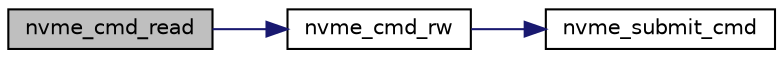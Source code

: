digraph "nvme_cmd_read"
{
  edge [fontname="Helvetica",fontsize="10",labelfontname="Helvetica",labelfontsize="10"];
  node [fontname="Helvetica",fontsize="10",shape=record];
  rankdir="LR";
  Node1 [label="nvme_cmd_read",height=0.2,width=0.4,color="black", fillcolor="grey75", style="filled", fontcolor="black"];
  Node1 -> Node2 [color="midnightblue",fontsize="10",style="solid",fontname="Helvetica"];
  Node2 [label="nvme_cmd_rw",height=0.2,width=0.4,color="black", fillcolor="white", style="filled",URL="$unvme__nvme_8c.html#a5ac109a5084e0fd473167e18f140c288"];
  Node2 -> Node3 [color="midnightblue",fontsize="10",style="solid",fontname="Helvetica"];
  Node3 [label="nvme_submit_cmd",height=0.2,width=0.4,color="black", fillcolor="white", style="filled",URL="$unvme__nvme_8c.html#a14c1d952a58550e910747273e3dad34b"];
}
